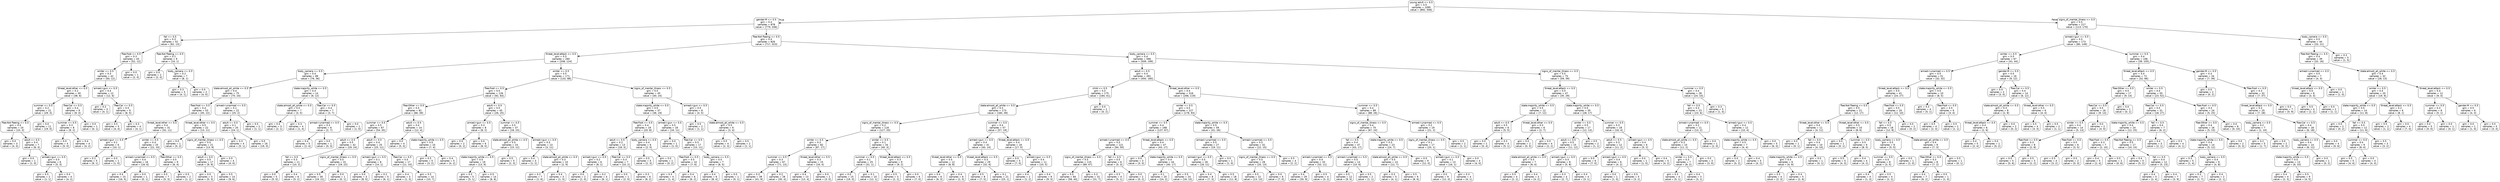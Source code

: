 digraph Tree {
node [shape=box, style="rounded", color="black", fontname=helvetica] ;
edge [fontname=helvetica] ;
0 [label="young adult <= 0.5\ngini = 0.5\nsamples = 1095\nvalue = [892, 506]"] ;
1 [label="gender:M <= 0.5\ngini = 0.4\nsamples = 878\nvalue = [779, 336]"] ;
0 -> 1 [labeldistance=2.5, labelangle=45, headlabel="True"] ;
2 [label="fall <= 0.5\ngini = 0.3\nsamples = 52\nvalue = [62, 13]"] ;
1 -> 2 ;
3 [label="flee:Foot <= 0.5\ngini = 0.3\nsamples = 43\nvalue = [52, 12]"] ;
2 -> 3 ;
4 [label="winter <= 0.5\ngini = 0.3\nsamples = 42\nvalue = [50, 12]"] ;
3 -> 4 ;
5 [label="threat_level:other <= 0.5\ngini = 0.2\nsamples = 30\nvalue = [38, 6]"] ;
4 -> 5 ;
6 [label="summer <= 0.5\ngini = 0.2\nsamples = 21\nvalue = [29, 3]"] ;
5 -> 6 ;
7 [label="flee:Not fleeing <= 0.5\ngini = 0.4\nsamples = 10\nvalue = [10, 3]"] ;
6 -> 7 ;
8 [label="gini = 0.0\nsamples = 3\nvalue = [4, 0]"] ;
7 -> 8 ;
9 [label="adult <= 0.5\ngini = 0.4\nsamples = 7\nvalue = [6, 3]"] ;
7 -> 9 ;
10 [label="gini = 0.0\nsamples = 1\nvalue = [1, 0]"] ;
9 -> 10 ;
11 [label="armed:r:gun <= 0.5\ngini = 0.5\nsamples = 6\nvalue = [5, 3]"] ;
9 -> 11 ;
12 [label="gini = 0.5\nsamples = 2\nvalue = [1, 1]"] ;
11 -> 12 ;
13 [label="gini = 0.4\nsamples = 4\nvalue = [4, 2]"] ;
11 -> 13 ;
14 [label="gini = 0.0\nsamples = 11\nvalue = [19, 0]"] ;
6 -> 14 ;
15 [label="flee:Car <= 0.5\ngini = 0.4\nsamples = 9\nvalue = [9, 3]"] ;
5 -> 15 ;
16 [label="summer <= 0.5\ngini = 0.3\nsamples = 8\nvalue = [9, 2]"] ;
15 -> 16 ;
17 [label="gini = 0.0\nsamples = 4\nvalue = [5, 0]"] ;
16 -> 17 ;
18 [label="gini = 0.4\nsamples = 4\nvalue = [4, 2]"] ;
16 -> 18 ;
19 [label="gini = 0.0\nsamples = 1\nvalue = [0, 1]"] ;
15 -> 19 ;
20 [label="armed:r:gun <= 0.5\ngini = 0.4\nsamples = 12\nvalue = [12, 6]"] ;
4 -> 20 ;
21 [label="gini = 0.3\nsamples = 3\nvalue = [4, 1]"] ;
20 -> 21 ;
22 [label="flee:Car <= 0.5\ngini = 0.5\nsamples = 9\nvalue = [8, 5]"] ;
20 -> 22 ;
23 [label="gini = 0.5\nsamples = 5\nvalue = [4, 4]"] ;
22 -> 23 ;
24 [label="gini = 0.3\nsamples = 4\nvalue = [4, 1]"] ;
22 -> 24 ;
25 [label="gini = 0.0\nsamples = 1\nvalue = [2, 0]"] ;
3 -> 25 ;
26 [label="flee:Not fleeing <= 0.5\ngini = 0.2\nsamples = 9\nvalue = [10, 1]"] ;
2 -> 26 ;
27 [label="gini = 0.0\nsamples = 2\nvalue = [2, 0]"] ;
26 -> 27 ;
28 [label="body_camera <= 0.5\ngini = 0.2\nsamples = 7\nvalue = [8, 1]"] ;
26 -> 28 ;
29 [label="gini = 0.3\nsamples = 5\nvalue = [4, 1]"] ;
28 -> 29 ;
30 [label="gini = 0.0\nsamples = 2\nvalue = [4, 0]"] ;
28 -> 30 ;
31 [label="flee:Not fleeing <= 0.5\ngini = 0.4\nsamples = 826\nvalue = [717, 323]"] ;
1 -> 31 ;
32 [label="threat_level:attack <= 0.5\ngini = 0.5\nsamples = 260\nvalue = [208, 124]"] ;
31 -> 32 ;
33 [label="body_camera <= 0.5\ngini = 0.4\nsamples = 89\nvalue = [76, 36]"] ;
32 -> 33 ;
34 [label="state:almost_all_white <= 0.5\ngini = 0.4\nsamples = 75\nvalue = [70, 24]"] ;
33 -> 34 ;
35 [label="flee:Foot <= 0.5\ngini = 0.4\nsamples = 53\nvalue = [45, 22]"] ;
34 -> 35 ;
36 [label="threat_level:other <= 0.5\ngini = 0.4\nsamples = 31\nvalue = [32, 11]"] ;
35 -> 36 ;
37 [label="armed:r:gun <= 0.5\ngini = 0.2\nsamples = 6\nvalue = [10, 1]"] ;
36 -> 37 ;
38 [label="gini = 0.2\nsamples = 5\nvalue = [9, 1]"] ;
37 -> 38 ;
39 [label="gini = 0.0\nsamples = 1\nvalue = [1, 0]"] ;
37 -> 39 ;
40 [label="winter <= 0.5\ngini = 0.4\nsamples = 25\nvalue = [22, 10]"] ;
36 -> 40 ;
41 [label="armed:r:unarmed <= 0.5\ngini = 0.4\nsamples = 16\nvalue = [16, 6]"] ;
40 -> 41 ;
42 [label="gini = 0.4\nsamples = 15\nvalue = [16, 5]"] ;
41 -> 42 ;
43 [label="gini = 0.0\nsamples = 1\nvalue = [0, 1]"] ;
41 -> 43 ;
44 [label="flee:Other <= 0.5\ngini = 0.5\nsamples = 9\nvalue = [6, 4]"] ;
40 -> 44 ;
45 [label="gini = 0.5\nsamples = 7\nvalue = [5, 3]"] ;
44 -> 45 ;
46 [label="gini = 0.5\nsamples = 2\nvalue = [1, 1]"] ;
44 -> 46 ;
47 [label="threat_level:other <= 0.5\ngini = 0.5\nsamples = 22\nvalue = [13, 11]"] ;
35 -> 47 ;
48 [label="gini = 0.0\nsamples = 1\nvalue = [0, 2]"] ;
47 -> 48 ;
49 [label="signs_of_mental_illness <= 0.5\ngini = 0.5\nsamples = 21\nvalue = [13, 9]"] ;
47 -> 49 ;
50 [label="adult <= 0.5\ngini = 0.5\nsamples = 17\nvalue = [9, 9]"] ;
49 -> 50 ;
51 [label="gini = 0.0\nsamples = 3\nvalue = [0, 3]"] ;
50 -> 51 ;
52 [label="gini = 0.5\nsamples = 14\nvalue = [9, 6]"] ;
50 -> 52 ;
53 [label="gini = 0.0\nsamples = 4\nvalue = [4, 0]"] ;
49 -> 53 ;
54 [label="armed:r:unarmed <= 0.5\ngini = 0.1\nsamples = 22\nvalue = [25, 2]"] ;
34 -> 54 ;
55 [label="adult <= 0.5\ngini = 0.1\nsamples = 20\nvalue = [24, 1]"] ;
54 -> 55 ;
56 [label="gini = 0.3\nsamples = 4\nvalue = [5, 1]"] ;
55 -> 56 ;
57 [label="gini = 0.0\nsamples = 16\nvalue = [19, 0]"] ;
55 -> 57 ;
58 [label="gini = 0.5\nsamples = 2\nvalue = [1, 1]"] ;
54 -> 58 ;
59 [label="state:majority_white <= 0.5\ngini = 0.4\nsamples = 14\nvalue = [6, 12]"] ;
33 -> 59 ;
60 [label="state:almost_all_white <= 0.5\ngini = 0.5\nsamples = 7\nvalue = [3, 5]"] ;
59 -> 60 ;
61 [label="gini = 0.4\nsamples = 3\nvalue = [2, 1]"] ;
60 -> 61 ;
62 [label="gini = 0.3\nsamples = 4\nvalue = [1, 4]"] ;
60 -> 62 ;
63 [label="flee:Car <= 0.5\ngini = 0.4\nsamples = 7\nvalue = [3, 7]"] ;
59 -> 63 ;
64 [label="armed:r:unarmed <= 0.5\ngini = 0.3\nsamples = 6\nvalue = [2, 7]"] ;
63 -> 64 ;
65 [label="gini = 0.4\nsamples = 5\nvalue = [2, 4]"] ;
64 -> 65 ;
66 [label="gini = 0.0\nsamples = 1\nvalue = [0, 3]"] ;
64 -> 66 ;
67 [label="gini = 0.0\nsamples = 1\nvalue = [1, 0]"] ;
63 -> 67 ;
68 [label="winter <= 0.5\ngini = 0.5\nsamples = 171\nvalue = [132, 88]"] ;
32 -> 68 ;
69 [label="flee:Foot <= 0.5\ngini = 0.5\nsamples = 126\nvalue = [92, 64]"] ;
68 -> 69 ;
70 [label="flee:Other <= 0.5\ngini = 0.5\nsamples = 81\nvalue = [66, 39]"] ;
69 -> 70 ;
71 [label="summer <= 0.5\ngini = 0.5\nsamples = 67\nvalue = [54, 35]"] ;
70 -> 71 ;
72 [label="adult <= 0.5\ngini = 0.5\nsamples = 42\nvalue = [29, 24]"] ;
71 -> 72 ;
73 [label="fall <= 0.5\ngini = 0.3\nsamples = 11\nvalue = [10, 2]"] ;
72 -> 73 ;
74 [label="gini = 0.0\nsamples = 5\nvalue = [5, 0]"] ;
73 -> 74 ;
75 [label="gini = 0.4\nsamples = 6\nvalue = [5, 2]"] ;
73 -> 75 ;
76 [label="signs_of_mental_illness <= 0.5\ngini = 0.5\nsamples = 31\nvalue = [19, 22]"] ;
72 -> 76 ;
77 [label="gini = 0.5\nsamples = 30\nvalue = [19, 21]"] ;
76 -> 77 ;
78 [label="gini = 0.0\nsamples = 1\nvalue = [0, 1]"] ;
76 -> 78 ;
79 [label="adult <= 0.5\ngini = 0.4\nsamples = 25\nvalue = [25, 11]"] ;
71 -> 79 ;
80 [label="armed:r:gun <= 0.5\ngini = 0.1\nsamples = 8\nvalue = [14, 1]"] ;
79 -> 80 ;
81 [label="gini = 0.0\nsamples = 3\nvalue = [8, 0]"] ;
80 -> 81 ;
82 [label="gini = 0.2\nsamples = 5\nvalue = [6, 1]"] ;
80 -> 82 ;
83 [label="flee:Car <= 0.5\ngini = 0.5\nsamples = 17\nvalue = [11, 10]"] ;
79 -> 83 ;
84 [label="gini = 0.4\nsamples = 3\nvalue = [1, 3]"] ;
83 -> 84 ;
85 [label="gini = 0.5\nsamples = 14\nvalue = [10, 7]"] ;
83 -> 85 ;
86 [label="adult <= 0.5\ngini = 0.4\nsamples = 14\nvalue = [12, 4]"] ;
70 -> 86 ;
87 [label="gini = 0.0\nsamples = 4\nvalue = [5, 0]"] ;
86 -> 87 ;
88 [label="state:majority_white <= 0.5\ngini = 0.5\nsamples = 10\nvalue = [7, 4]"] ;
86 -> 88 ;
89 [label="gini = 0.5\nsamples = 5\nvalue = [3, 2]"] ;
88 -> 89 ;
90 [label="gini = 0.4\nsamples = 5\nvalue = [4, 2]"] ;
88 -> 90 ;
91 [label="adult <= 0.5\ngini = 0.5\nsamples = 45\nvalue = [26, 25]"] ;
69 -> 91 ;
92 [label="armed:r:gun <= 0.5\ngini = 0.3\nsamples = 8\nvalue = [8, 2]"] ;
91 -> 92 ;
93 [label="gini = 0.0\nsamples = 2\nvalue = [0, 2]"] ;
92 -> 93 ;
94 [label="gini = 0.0\nsamples = 6\nvalue = [8, 0]"] ;
92 -> 94 ;
95 [label="summer <= 0.5\ngini = 0.5\nsamples = 37\nvalue = [18, 23]"] ;
91 -> 95 ;
96 [label="state:almost_all_white <= 0.5\ngini = 0.5\nsamples = 24\nvalue = [15, 12]"] ;
95 -> 96 ;
97 [label="state:majority_white <= 0.5\ngini = 0.5\nsamples = 19\nvalue = [13, 9]"] ;
96 -> 97 ;
98 [label="gini = 0.3\nsamples = 5\nvalue = [5, 1]"] ;
97 -> 98 ;
99 [label="gini = 0.5\nsamples = 14\nvalue = [8, 8]"] ;
97 -> 99 ;
100 [label="gini = 0.5\nsamples = 5\nvalue = [2, 3]"] ;
96 -> 100 ;
101 [label="armed:r:gun <= 0.5\ngini = 0.3\nsamples = 13\nvalue = [3, 11]"] ;
95 -> 101 ;
102 [label="gini = 0.4\nsamples = 3\nvalue = [1, 2]"] ;
101 -> 102 ;
103 [label="state:almost_all_white <= 0.5\ngini = 0.3\nsamples = 10\nvalue = [2, 9]"] ;
101 -> 103 ;
104 [label="gini = 0.2\nsamples = 7\nvalue = [1, 6]"] ;
103 -> 104 ;
105 [label="gini = 0.4\nsamples = 3\nvalue = [1, 3]"] ;
103 -> 105 ;
106 [label="signs_of_mental_illness <= 0.5\ngini = 0.5\nsamples = 45\nvalue = [40, 24]"] ;
68 -> 106 ;
107 [label="state:majority_white <= 0.5\ngini = 0.5\nsamples = 37\nvalue = [36, 19]"] ;
106 -> 107 ;
108 [label="flee:Foot <= 0.5\ngini = 0.4\nsamples = 19\nvalue = [20, 8]"] ;
107 -> 108 ;
109 [label="adult <= 0.5\ngini = 0.2\nsamples = 13\nvalue = [18, 3]"] ;
108 -> 109 ;
110 [label="armed:r:gun <= 0.5\ngini = 0.2\nsamples = 6\nvalue = [8, 1]"] ;
109 -> 110 ;
111 [label="gini = 0.0\nsamples = 2\nvalue = [2, 0]"] ;
110 -> 111 ;
112 [label="gini = 0.2\nsamples = 4\nvalue = [6, 1]"] ;
110 -> 112 ;
113 [label="flee:Car <= 0.5\ngini = 0.3\nsamples = 7\nvalue = [10, 2]"] ;
109 -> 113 ;
114 [label="gini = 0.0\nsamples = 1\nvalue = [2, 0]"] ;
113 -> 114 ;
115 [label="gini = 0.3\nsamples = 6\nvalue = [8, 2]"] ;
113 -> 115 ;
116 [label="body_camera <= 0.5\ngini = 0.4\nsamples = 6\nvalue = [2, 5]"] ;
108 -> 116 ;
117 [label="gini = 0.5\nsamples = 5\nvalue = [2, 3]"] ;
116 -> 117 ;
118 [label="gini = 0.0\nsamples = 1\nvalue = [0, 2]"] ;
116 -> 118 ;
119 [label="armed:r:gun <= 0.5\ngini = 0.5\nsamples = 18\nvalue = [16, 11]"] ;
107 -> 119 ;
120 [label="gini = 0.0\nsamples = 1\nvalue = [1, 0]"] ;
119 -> 120 ;
121 [label="flee:Car <= 0.5\ngini = 0.5\nsamples = 17\nvalue = [15, 11]"] ;
119 -> 121 ;
122 [label="flee:Foot <= 0.5\ngini = 0.5\nsamples = 10\nvalue = [7, 6]"] ;
121 -> 122 ;
123 [label="gini = 0.3\nsamples = 4\nvalue = [1, 4]"] ;
122 -> 123 ;
124 [label="gini = 0.4\nsamples = 6\nvalue = [6, 2]"] ;
122 -> 124 ;
125 [label="body_camera <= 0.5\ngini = 0.5\nsamples = 7\nvalue = [8, 5]"] ;
121 -> 125 ;
126 [label="gini = 0.4\nsamples = 6\nvalue = [8, 4]"] ;
125 -> 126 ;
127 [label="gini = 0.0\nsamples = 1\nvalue = [0, 1]"] ;
125 -> 127 ;
128 [label="armed:r:gun <= 0.5\ngini = 0.5\nsamples = 8\nvalue = [4, 5]"] ;
106 -> 128 ;
129 [label="gini = 0.5\nsamples = 2\nvalue = [1, 1]"] ;
128 -> 129 ;
130 [label="state:almost_all_white <= 0.5\ngini = 0.5\nsamples = 6\nvalue = [3, 4]"] ;
128 -> 130 ;
131 [label="gini = 0.5\nsamples = 4\nvalue = [2, 3]"] ;
130 -> 131 ;
132 [label="gini = 0.5\nsamples = 2\nvalue = [1, 1]"] ;
130 -> 132 ;
133 [label="body_camera <= 0.5\ngini = 0.4\nsamples = 566\nvalue = [509, 199]"] ;
31 -> 133 ;
134 [label="adult <= 0.5\ngini = 0.4\nsamples = 491\nvalue = [450, 160]"] ;
133 -> 134 ;
135 [label="child <= 0.5\ngini = 0.3\nsamples = 175\nvalue = [184, 41]"] ;
134 -> 135 ;
136 [label="state:almost_all_white <= 0.5\ngini = 0.3\nsamples = 173\nvalue = [184, 39]"] ;
135 -> 136 ;
137 [label="signs_of_mental_illness <= 0.5\ngini = 0.2\nsamples = 116\nvalue = [127, 20]"] ;
136 -> 137 ;
138 [label="winter <= 0.5\ngini = 0.3\nsamples = 82\nvalue = [87, 17]"] ;
137 -> 138 ;
139 [label="summer <= 0.5\ngini = 0.3\nsamples = 67\nvalue = [71, 13]"] ;
138 -> 139 ;
140 [label="gini = 0.3\nsamples = 39\nvalue = [41, 9]"] ;
139 -> 140 ;
141 [label="gini = 0.2\nsamples = 28\nvalue = [30, 4]"] ;
139 -> 141 ;
142 [label="threat_level:other <= 0.5\ngini = 0.3\nsamples = 15\nvalue = [16, 4]"] ;
138 -> 142 ;
143 [label="gini = 0.4\nsamples = 13\nvalue = [13, 4]"] ;
142 -> 143 ;
144 [label="gini = 0.0\nsamples = 2\nvalue = [3, 0]"] ;
142 -> 144 ;
145 [label="winter <= 0.5\ngini = 0.1\nsamples = 34\nvalue = [40, 3]"] ;
137 -> 145 ;
146 [label="summer <= 0.5\ngini = 0.1\nsamples = 25\nvalue = [31, 1]"] ;
145 -> 146 ;
147 [label="gini = 0.0\nsamples = 15\nvalue = [19, 0]"] ;
146 -> 147 ;
148 [label="gini = 0.1\nsamples = 10\nvalue = [12, 1]"] ;
146 -> 148 ;
149 [label="threat_level:attack <= 0.5\ngini = 0.3\nsamples = 9\nvalue = [9, 2]"] ;
145 -> 149 ;
150 [label="gini = 0.5\nsamples = 3\nvalue = [2, 2]"] ;
149 -> 150 ;
151 [label="gini = 0.0\nsamples = 6\nvalue = [7, 0]"] ;
149 -> 151 ;
152 [label="summer <= 0.5\ngini = 0.4\nsamples = 57\nvalue = [57, 19]"] ;
136 -> 152 ;
153 [label="armed:r:gun <= 0.5\ngini = 0.4\nsamples = 41\nvalue = [40, 14]"] ;
152 -> 153 ;
154 [label="threat_level:other <= 0.5\ngini = 0.5\nsamples = 12\nvalue = [8, 8]"] ;
153 -> 154 ;
155 [label="gini = 0.4\nsamples = 6\nvalue = [6, 3]"] ;
154 -> 155 ;
156 [label="gini = 0.4\nsamples = 6\nvalue = [2, 5]"] ;
154 -> 156 ;
157 [label="threat_level:attack <= 0.5\ngini = 0.3\nsamples = 29\nvalue = [32, 6]"] ;
153 -> 157 ;
158 [label="gini = 0.5\nsamples = 8\nvalue = [7, 5]"] ;
157 -> 158 ;
159 [label="gini = 0.1\nsamples = 21\nvalue = [25, 1]"] ;
157 -> 159 ;
160 [label="threat_level:attack <= 0.5\ngini = 0.4\nsamples = 16\nvalue = [17, 5]"] ;
152 -> 160 ;
161 [label="gini = 0.0\nsamples = 5\nvalue = [7, 0]"] ;
160 -> 161 ;
162 [label="armed:r:gun <= 0.5\ngini = 0.4\nsamples = 11\nvalue = [10, 5]"] ;
160 -> 162 ;
163 [label="gini = 0.4\nsamples = 2\nvalue = [1, 2]"] ;
162 -> 163 ;
164 [label="gini = 0.4\nsamples = 9\nvalue = [9, 3]"] ;
162 -> 164 ;
165 [label="gini = 0.0\nsamples = 2\nvalue = [0, 2]"] ;
135 -> 165 ;
166 [label="threat_level:other <= 0.5\ngini = 0.4\nsamples = 316\nvalue = [266, 119]"] ;
134 -> 166 ;
167 [label="winter <= 0.5\ngini = 0.5\nsamples = 227\nvalue = [178, 93]"] ;
166 -> 167 ;
168 [label="summer <= 0.5\ngini = 0.4\nsamples = 168\nvalue = [137, 67]"] ;
167 -> 168 ;
169 [label="armed:r:unarmed <= 0.5\ngini = 0.5\nsamples = 121\nvalue = [94, 50]"] ;
168 -> 169 ;
170 [label="signs_of_mental_illness <= 0.5\ngini = 0.5\nsamples = 115\nvalue = [89, 47]"] ;
169 -> 170 ;
171 [label="gini = 0.5\nsamples = 84\nvalue = [58, 40]"] ;
170 -> 171 ;
172 [label="gini = 0.3\nsamples = 31\nvalue = [31, 7]"] ;
170 -> 172 ;
173 [label="fall <= 0.5\ngini = 0.5\nsamples = 6\nvalue = [5, 3]"] ;
169 -> 173 ;
174 [label="gini = 0.3\nsamples = 4\nvalue = [5, 1]"] ;
173 -> 174 ;
175 [label="gini = 0.0\nsamples = 2\nvalue = [0, 2]"] ;
173 -> 175 ;
176 [label="threat_level:attack <= 0.5\ngini = 0.4\nsamples = 47\nvalue = [43, 17]"] ;
168 -> 176 ;
177 [label="gini = 0.0\nsamples = 3\nvalue = [3, 0]"] ;
176 -> 177 ;
178 [label="state:majority_white <= 0.5\ngini = 0.4\nsamples = 44\nvalue = [40, 17]"] ;
176 -> 178 ;
179 [label="gini = 0.1\nsamples = 20\nvalue = [24, 2]"] ;
178 -> 179 ;
180 [label="gini = 0.5\nsamples = 24\nvalue = [16, 15]"] ;
178 -> 180 ;
181 [label="state:majority_white <= 0.5\ngini = 0.5\nsamples = 59\nvalue = [41, 26]"] ;
167 -> 181 ;
182 [label="armed:r:unarmed <= 0.5\ngini = 0.5\nsamples = 27\nvalue = [19, 11]"] ;
181 -> 182 ;
183 [label="armed:r:gun <= 0.5\ngini = 0.5\nsamples = 26\nvalue = [18, 11]"] ;
182 -> 183 ;
184 [label="gini = 0.4\nsamples = 8\nvalue = [7, 3]"] ;
183 -> 184 ;
185 [label="gini = 0.5\nsamples = 18\nvalue = [11, 8]"] ;
183 -> 185 ;
186 [label="gini = 0.0\nsamples = 1\nvalue = [1, 0]"] ;
182 -> 186 ;
187 [label="armed:r:unarmed <= 0.5\ngini = 0.5\nsamples = 32\nvalue = [22, 15]"] ;
181 -> 187 ;
188 [label="signs_of_mental_illness <= 0.5\ngini = 0.5\nsamples = 28\nvalue = [20, 13]"] ;
187 -> 188 ;
189 [label="gini = 0.5\nsamples = 22\nvalue = [13, 13]"] ;
188 -> 189 ;
190 [label="gini = 0.0\nsamples = 6\nvalue = [7, 0]"] ;
188 -> 190 ;
191 [label="gini = 0.5\nsamples = 4\nvalue = [2, 2]"] ;
187 -> 191 ;
192 [label="summer <= 0.5\ngini = 0.4\nsamples = 89\nvalue = [88, 26]"] ;
166 -> 192 ;
193 [label="signs_of_mental_illness <= 0.5\ngini = 0.4\nsamples = 70\nvalue = [67, 24]"] ;
192 -> 193 ;
194 [label="fall <= 0.5\ngini = 0.4\nsamples = 47\nvalue = [43, 17]"] ;
193 -> 194 ;
195 [label="armed:r:unarmed <= 0.5\ngini = 0.4\nsamples = 33\nvalue = [33, 11]"] ;
194 -> 195 ;
196 [label="gini = 0.4\nsamples = 29\nvalue = [30, 9]"] ;
195 -> 196 ;
197 [label="gini = 0.5\nsamples = 4\nvalue = [3, 2]"] ;
195 -> 197 ;
198 [label="armed:r:unarmed <= 0.5\ngini = 0.5\nsamples = 14\nvalue = [10, 6]"] ;
194 -> 198 ;
199 [label="gini = 0.5\nsamples = 12\nvalue = [9, 5]"] ;
198 -> 199 ;
200 [label="gini = 0.5\nsamples = 2\nvalue = [1, 1]"] ;
198 -> 200 ;
201 [label="state:majority_white <= 0.5\ngini = 0.3\nsamples = 23\nvalue = [24, 7]"] ;
193 -> 201 ;
202 [label="state:almost_all_white <= 0.5\ngini = 0.5\nsamples = 14\nvalue = [12, 7]"] ;
201 -> 202 ;
203 [label="gini = 0.3\nsamples = 5\nvalue = [4, 1]"] ;
202 -> 203 ;
204 [label="gini = 0.5\nsamples = 9\nvalue = [8, 6]"] ;
202 -> 204 ;
205 [label="gini = 0.0\nsamples = 9\nvalue = [12, 0]"] ;
201 -> 205 ;
206 [label="armed:r:unarmed <= 0.5\ngini = 0.2\nsamples = 19\nvalue = [21, 2]"] ;
192 -> 206 ;
207 [label="signs_of_mental_illness <= 0.5\ngini = 0.1\nsamples = 17\nvalue = [20, 1]"] ;
206 -> 207 ;
208 [label="armed:r:gun <= 0.5\ngini = 0.1\nsamples = 13\nvalue = [16, 1]"] ;
207 -> 208 ;
209 [label="gini = 0.0\nsamples = 9\nvalue = [12, 0]"] ;
208 -> 209 ;
210 [label="gini = 0.3\nsamples = 4\nvalue = [4, 1]"] ;
208 -> 210 ;
211 [label="gini = 0.0\nsamples = 4\nvalue = [4, 0]"] ;
207 -> 211 ;
212 [label="gini = 0.5\nsamples = 2\nvalue = [1, 1]"] ;
206 -> 212 ;
213 [label="signs_of_mental_illness <= 0.5\ngini = 0.5\nsamples = 75\nvalue = [59, 39]"] ;
133 -> 213 ;
214 [label="threat_level:attack <= 0.5\ngini = 0.5\nsamples = 47\nvalue = [35, 29]"] ;
213 -> 214 ;
215 [label="state:majority_white <= 0.5\ngini = 0.5\nsamples = 12\nvalue = [7, 12]"] ;
214 -> 215 ;
216 [label="adult <= 0.5\ngini = 0.5\nsamples = 6\nvalue = [5, 5]"] ;
215 -> 216 ;
217 [label="gini = 0.0\nsamples = 2\nvalue = [0, 4]"] ;
216 -> 217 ;
218 [label="gini = 0.3\nsamples = 4\nvalue = [5, 1]"] ;
216 -> 218 ;
219 [label="threat_level:other <= 0.5\ngini = 0.3\nsamples = 6\nvalue = [2, 7]"] ;
215 -> 219 ;
220 [label="gini = 0.0\nsamples = 2\nvalue = [0, 5]"] ;
219 -> 220 ;
221 [label="gini = 0.5\nsamples = 4\nvalue = [2, 2]"] ;
219 -> 221 ;
222 [label="state:majority_white <= 0.5\ngini = 0.5\nsamples = 35\nvalue = [28, 17]"] ;
214 -> 222 ;
223 [label="winter <= 0.5\ngini = 0.5\nsamples = 17\nvalue = [12, 13]"] ;
222 -> 223 ;
224 [label="adult <= 0.5\ngini = 0.5\nsamples = 15\nvalue = [11, 12]"] ;
223 -> 224 ;
225 [label="state:almost_all_white <= 0.5\ngini = 0.5\nsamples = 7\nvalue = [6, 4]"] ;
224 -> 225 ;
226 [label="gini = 0.5\nsamples = 4\nvalue = [2, 2]"] ;
225 -> 226 ;
227 [label="gini = 0.4\nsamples = 3\nvalue = [4, 2]"] ;
225 -> 227 ;
228 [label="armed:r:gun <= 0.5\ngini = 0.5\nsamples = 8\nvalue = [5, 8]"] ;
224 -> 228 ;
229 [label="gini = 0.3\nsamples = 4\nvalue = [2, 7]"] ;
228 -> 229 ;
230 [label="gini = 0.4\nsamples = 4\nvalue = [3, 1]"] ;
228 -> 230 ;
231 [label="gini = 0.5\nsamples = 2\nvalue = [1, 1]"] ;
223 -> 231 ;
232 [label="summer <= 0.5\ngini = 0.3\nsamples = 18\nvalue = [16, 4]"] ;
222 -> 232 ;
233 [label="adult <= 0.5\ngini = 0.3\nsamples = 12\nvalue = [11, 2]"] ;
232 -> 233 ;
234 [label="gini = 0.0\nsamples = 6\nvalue = [7, 0]"] ;
233 -> 234 ;
235 [label="armed:r:gun <= 0.5\ngini = 0.4\nsamples = 6\nvalue = [4, 2]"] ;
233 -> 235 ;
236 [label="gini = 0.0\nsamples = 1\nvalue = [1, 0]"] ;
235 -> 236 ;
237 [label="gini = 0.5\nsamples = 5\nvalue = [3, 2]"] ;
235 -> 237 ;
238 [label="armed:r:gun <= 0.5\ngini = 0.4\nsamples = 6\nvalue = [5, 2]"] ;
232 -> 238 ;
239 [label="gini = 0.0\nsamples = 1\nvalue = [1, 0]"] ;
238 -> 239 ;
240 [label="gini = 0.4\nsamples = 5\nvalue = [4, 2]"] ;
238 -> 240 ;
241 [label="summer <= 0.5\ngini = 0.4\nsamples = 28\nvalue = [24, 10]"] ;
213 -> 241 ;
242 [label="fall <= 0.5\ngini = 0.3\nsamples = 23\nvalue = [23, 6]"] ;
241 -> 242 ;
243 [label="armed:r:unarmed <= 0.5\ngini = 0.2\nsamples = 11\nvalue = [13, 2]"] ;
242 -> 243 ;
244 [label="state:almost_all_white <= 0.5\ngini = 0.3\nsamples = 10\nvalue = [11, 2]"] ;
243 -> 244 ;
245 [label="winter <= 0.5\ngini = 0.3\nsamples = 7\nvalue = [8, 2]"] ;
244 -> 245 ;
246 [label="gini = 0.3\nsamples = 4\nvalue = [5, 1]"] ;
245 -> 246 ;
247 [label="gini = 0.4\nsamples = 3\nvalue = [3, 1]"] ;
245 -> 247 ;
248 [label="gini = 0.0\nsamples = 3\nvalue = [3, 0]"] ;
244 -> 248 ;
249 [label="gini = 0.0\nsamples = 1\nvalue = [2, 0]"] ;
243 -> 249 ;
250 [label="armed:r:gun <= 0.5\ngini = 0.4\nsamples = 12\nvalue = [10, 4]"] ;
242 -> 250 ;
251 [label="state:majority_white <= 0.5\ngini = 0.5\nsamples = 7\nvalue = [4, 4]"] ;
250 -> 251 ;
252 [label="gini = 0.0\nsamples = 2\nvalue = [0, 2]"] ;
251 -> 252 ;
253 [label="gini = 0.4\nsamples = 5\nvalue = [4, 2]"] ;
251 -> 253 ;
254 [label="gini = 0.0\nsamples = 5\nvalue = [6, 0]"] ;
250 -> 254 ;
255 [label="gini = 0.3\nsamples = 5\nvalue = [1, 4]"] ;
241 -> 255 ;
256 [label="signs_of_mental_illness <= 0.5\ngini = 0.5\nsamples = 217\nvalue = [113, 170]"] ;
0 -> 256 [labeldistance=2.5, labelangle=-45, headlabel="False"] ;
257 [label="armed:r:gun <= 0.5\ngini = 0.5\nsamples = 173\nvalue = [80, 149]"] ;
256 -> 257 ;
258 [label="winter <= 0.5\ngini = 0.5\nsamples = 67\nvalue = [41, 44]"] ;
257 -> 258 ;
259 [label="armed:r:unarmed <= 0.5\ngini = 0.5\nsamples = 51\nvalue = [32, 32]"] ;
258 -> 259 ;
260 [label="threat_level:attack <= 0.5\ngini = 0.5\nsamples = 41\nvalue = [24, 27]"] ;
259 -> 260 ;
261 [label="flee:Not fleeing <= 0.5\ngini = 0.5\nsamples = 21\nvalue = [12, 17]"] ;
260 -> 261 ;
262 [label="threat_level:other <= 0.5\ngini = 0.4\nsamples = 11\nvalue = [4, 11]"] ;
261 -> 262 ;
263 [label="gini = 0.0\nsamples = 1\nvalue = [0, 1]"] ;
262 -> 263 ;
264 [label="fall <= 0.5\ngini = 0.4\nsamples = 10\nvalue = [4, 10]"] ;
262 -> 264 ;
265 [label="state:majority_white <= 0.5\ngini = 0.4\nsamples = 9\nvalue = [4, 9]"] ;
264 -> 265 ;
266 [label="gini = 0.5\nsamples = 4\nvalue = [2, 3]"] ;
265 -> 266 ;
267 [label="gini = 0.4\nsamples = 5\nvalue = [2, 6]"] ;
265 -> 267 ;
268 [label="gini = 0.0\nsamples = 1\nvalue = [0, 1]"] ;
264 -> 268 ;
269 [label="threat_level:other <= 0.5\ngini = 0.5\nsamples = 10\nvalue = [8, 6]"] ;
261 -> 269 ;
270 [label="gini = 0.0\nsamples = 1\nvalue = [0, 1]"] ;
269 -> 270 ;
271 [label="summer <= 0.5\ngini = 0.5\nsamples = 9\nvalue = [8, 5]"] ;
269 -> 271 ;
272 [label="gini = 0.5\nsamples = 5\nvalue = [4, 3]"] ;
271 -> 272 ;
273 [label="gini = 0.4\nsamples = 4\nvalue = [4, 2]"] ;
271 -> 273 ;
274 [label="flee:Foot <= 0.5\ngini = 0.5\nsamples = 20\nvalue = [12, 10]"] ;
260 -> 274 ;
275 [label="fall <= 0.5\ngini = 0.5\nsamples = 18\nvalue = [12, 8]"] ;
274 -> 275 ;
276 [label="body_camera <= 0.5\ngini = 0.5\nsamples = 9\nvalue = [5, 5]"] ;
275 -> 276 ;
277 [label="summer <= 0.5\ngini = 0.5\nsamples = 8\nvalue = [3, 5]"] ;
276 -> 277 ;
278 [label="gini = 0.4\nsamples = 4\nvalue = [1, 3]"] ;
277 -> 278 ;
279 [label="gini = 0.5\nsamples = 4\nvalue = [2, 2]"] ;
277 -> 279 ;
280 [label="gini = 0.0\nsamples = 1\nvalue = [2, 0]"] ;
276 -> 280 ;
281 [label="state:almost_all_white <= 0.5\ngini = 0.4\nsamples = 9\nvalue = [7, 3]"] ;
275 -> 281 ;
282 [label="flee:Other <= 0.5\ngini = 0.3\nsamples = 8\nvalue = [7, 2]"] ;
281 -> 282 ;
283 [label="gini = 0.4\nsamples = 7\nvalue = [6, 2]"] ;
282 -> 283 ;
284 [label="gini = 0.0\nsamples = 1\nvalue = [1, 0]"] ;
282 -> 284 ;
285 [label="gini = 0.0\nsamples = 1\nvalue = [0, 1]"] ;
281 -> 285 ;
286 [label="gini = 0.0\nsamples = 2\nvalue = [0, 2]"] ;
274 -> 286 ;
287 [label="state:majority_white <= 0.5\ngini = 0.5\nsamples = 10\nvalue = [8, 5]"] ;
259 -> 287 ;
288 [label="gini = 0.3\nsamples = 4\nvalue = [5, 1]"] ;
287 -> 288 ;
289 [label="flee:Foot <= 0.5\ngini = 0.5\nsamples = 6\nvalue = [3, 4]"] ;
287 -> 289 ;
290 [label="gini = 0.5\nsamples = 4\nvalue = [2, 3]"] ;
289 -> 290 ;
291 [label="gini = 0.5\nsamples = 2\nvalue = [1, 1]"] ;
289 -> 291 ;
292 [label="gender:M <= 0.5\ngini = 0.5\nsamples = 16\nvalue = [9, 12]"] ;
258 -> 292 ;
293 [label="gini = 0.0\nsamples = 2\nvalue = [3, 0]"] ;
292 -> 293 ;
294 [label="flee:Car <= 0.5\ngini = 0.4\nsamples = 14\nvalue = [6, 12]"] ;
292 -> 294 ;
295 [label="state:almost_all_white <= 0.5\ngini = 0.3\nsamples = 8\nvalue = [2, 8]"] ;
294 -> 295 ;
296 [label="threat_level:attack <= 0.5\ngini = 0.4\nsamples = 6\nvalue = [2, 6]"] ;
295 -> 296 ;
297 [label="gini = 0.4\nsamples = 5\nvalue = [2, 4]"] ;
296 -> 297 ;
298 [label="gini = 0.0\nsamples = 1\nvalue = [0, 2]"] ;
296 -> 298 ;
299 [label="gini = 0.0\nsamples = 2\nvalue = [0, 2]"] ;
295 -> 299 ;
300 [label="threat_level:other <= 0.5\ngini = 0.5\nsamples = 6\nvalue = [4, 4]"] ;
294 -> 300 ;
301 [label="gini = 0.5\nsamples = 4\nvalue = [3, 3]"] ;
300 -> 301 ;
302 [label="gini = 0.5\nsamples = 2\nvalue = [1, 1]"] ;
300 -> 302 ;
303 [label="summer <= 0.5\ngini = 0.4\nsamples = 106\nvalue = [39, 105]"] ;
257 -> 303 ;
304 [label="threat_level:attack <= 0.5\ngini = 0.4\nsamples = 72\nvalue = [32, 66]"] ;
303 -> 304 ;
305 [label="flee:Other <= 0.5\ngini = 0.5\nsamples = 17\nvalue = [9, 14]"] ;
304 -> 305 ;
306 [label="flee:Car <= 0.5\ngini = 0.5\nsamples = 16\nvalue = [9, 13]"] ;
305 -> 306 ;
307 [label="winter <= 0.5\ngini = 0.4\nsamples = 14\nvalue = [5, 13]"] ;
306 -> 307 ;
308 [label="flee:Foot <= 0.5\ngini = 0.3\nsamples = 8\nvalue = [2, 8]"] ;
307 -> 308 ;
309 [label="gini = 0.0\nsamples = 5\nvalue = [0, 6]"] ;
308 -> 309 ;
310 [label="gini = 0.5\nsamples = 3\nvalue = [2, 2]"] ;
308 -> 310 ;
311 [label="flee:Foot <= 0.5\ngini = 0.5\nsamples = 6\nvalue = [3, 5]"] ;
307 -> 311 ;
312 [label="gini = 0.5\nsamples = 4\nvalue = [3, 2]"] ;
311 -> 312 ;
313 [label="gini = 0.0\nsamples = 2\nvalue = [0, 3]"] ;
311 -> 313 ;
314 [label="gini = 0.0\nsamples = 2\nvalue = [4, 0]"] ;
306 -> 314 ;
315 [label="gini = 0.0\nsamples = 1\nvalue = [0, 1]"] ;
305 -> 315 ;
316 [label="winter <= 0.5\ngini = 0.4\nsamples = 55\nvalue = [23, 52]"] ;
304 -> 316 ;
317 [label="flee:Car <= 0.5\ngini = 0.5\nsamples = 31\nvalue = [18, 27]"] ;
316 -> 317 ;
318 [label="state:majority_white <= 0.5\ngini = 0.4\nsamples = 24\nvalue = [12, 25]"] ;
317 -> 318 ;
319 [label="flee:Foot <= 0.5\ngini = 0.3\nsamples = 7\nvalue = [2, 10]"] ;
318 -> 319 ;
320 [label="gini = 0.4\nsamples = 5\nvalue = [2, 4]"] ;
319 -> 320 ;
321 [label="gini = 0.0\nsamples = 2\nvalue = [0, 6]"] ;
319 -> 321 ;
322 [label="flee:Not fleeing <= 0.5\ngini = 0.5\nsamples = 17\nvalue = [10, 15]"] ;
318 -> 322 ;
323 [label="gini = 0.4\nsamples = 5\nvalue = [5, 2]"] ;
322 -> 323 ;
324 [label="fall <= 0.5\ngini = 0.4\nsamples = 12\nvalue = [5, 13]"] ;
322 -> 324 ;
325 [label="gini = 0.4\nsamples = 5\nvalue = [2, 4]"] ;
324 -> 325 ;
326 [label="gini = 0.4\nsamples = 7\nvalue = [3, 9]"] ;
324 -> 326 ;
327 [label="fall <= 0.5\ngini = 0.4\nsamples = 7\nvalue = [6, 2]"] ;
317 -> 327 ;
328 [label="gini = 0.4\nsamples = 3\nvalue = [2, 1]"] ;
327 -> 328 ;
329 [label="gini = 0.3\nsamples = 4\nvalue = [4, 1]"] ;
327 -> 329 ;
330 [label="flee:Foot <= 0.5\ngini = 0.3\nsamples = 24\nvalue = [5, 25]"] ;
316 -> 330 ;
331 [label="flee:Other <= 0.5\ngini = 0.4\nsamples = 16\nvalue = [5, 15]"] ;
330 -> 331 ;
332 [label="state:majority_white <= 0.5\ngini = 0.4\nsamples = 14\nvalue = [5, 12]"] ;
331 -> 332 ;
333 [label="gini = 0.3\nsamples = 5\nvalue = [1, 4]"] ;
332 -> 333 ;
334 [label="body_camera <= 0.5\ngini = 0.4\nsamples = 9\nvalue = [4, 8]"] ;
332 -> 334 ;
335 [label="gini = 0.3\nsamples = 7\nvalue = [2, 7]"] ;
334 -> 335 ;
336 [label="gini = 0.4\nsamples = 2\nvalue = [2, 1]"] ;
334 -> 336 ;
337 [label="gini = 0.0\nsamples = 2\nvalue = [0, 3]"] ;
331 -> 337 ;
338 [label="gini = 0.0\nsamples = 8\nvalue = [0, 10]"] ;
330 -> 338 ;
339 [label="gender:M <= 0.5\ngini = 0.3\nsamples = 34\nvalue = [7, 39]"] ;
303 -> 339 ;
340 [label="gini = 0.0\nsamples = 2\nvalue = [0, 2]"] ;
339 -> 340 ;
341 [label="flee:Foot <= 0.5\ngini = 0.3\nsamples = 32\nvalue = [7, 37]"] ;
339 -> 341 ;
342 [label="threat_level:attack <= 0.5\ngini = 0.3\nsamples = 25\nvalue = [7, 28]"] ;
341 -> 342 ;
343 [label="body_camera <= 0.5\ngini = 0.2\nsamples = 7\nvalue = [1, 10]"] ;
342 -> 343 ;
344 [label="gini = 0.2\nsamples = 5\nvalue = [1, 7]"] ;
343 -> 344 ;
345 [label="gini = 0.0\nsamples = 2\nvalue = [0, 3]"] ;
343 -> 345 ;
346 [label="flee:Car <= 0.5\ngini = 0.4\nsamples = 18\nvalue = [6, 18]"] ;
342 -> 346 ;
347 [label="body_camera <= 0.5\ngini = 0.4\nsamples = 14\nvalue = [6, 12]"] ;
346 -> 347 ;
348 [label="state:majority_white <= 0.5\ngini = 0.5\nsamples = 13\nvalue = [6, 10]"] ;
347 -> 348 ;
349 [label="gini = 0.4\nsamples = 4\nvalue = [2, 5]"] ;
348 -> 349 ;
350 [label="gini = 0.5\nsamples = 9\nvalue = [4, 5]"] ;
348 -> 350 ;
351 [label="gini = 0.0\nsamples = 1\nvalue = [0, 2]"] ;
347 -> 351 ;
352 [label="gini = 0.0\nsamples = 4\nvalue = [0, 6]"] ;
346 -> 352 ;
353 [label="gini = 0.0\nsamples = 7\nvalue = [0, 9]"] ;
341 -> 353 ;
354 [label="body_camera <= 0.5\ngini = 0.5\nsamples = 44\nvalue = [33, 21]"] ;
256 -> 354 ;
355 [label="flee:Not fleeing <= 0.5\ngini = 0.4\nsamples = 39\nvalue = [32, 16]"] ;
354 -> 355 ;
356 [label="armed:r:unarmed <= 0.5\ngini = 0.5\nsamples = 7\nvalue = [4, 3]"] ;
355 -> 356 ;
357 [label="threat_level:attack <= 0.5\ngini = 0.5\nsamples = 6\nvalue = [3, 3]"] ;
356 -> 357 ;
358 [label="gini = 0.5\nsamples = 4\nvalue = [2, 2]"] ;
357 -> 358 ;
359 [label="gini = 0.5\nsamples = 2\nvalue = [1, 1]"] ;
357 -> 359 ;
360 [label="gini = 0.0\nsamples = 1\nvalue = [1, 0]"] ;
356 -> 360 ;
361 [label="state:almost_all_white <= 0.5\ngini = 0.4\nsamples = 32\nvalue = [28, 13]"] ;
355 -> 361 ;
362 [label="winter <= 0.5\ngini = 0.4\nsamples = 20\nvalue = [19, 9]"] ;
361 -> 362 ;
363 [label="state:majority_white <= 0.5\ngini = 0.5\nsamples = 14\nvalue = [11, 8]"] ;
362 -> 363 ;
364 [label="gini = 0.0\nsamples = 2\nvalue = [0, 2]"] ;
363 -> 364 ;
365 [label="fall <= 0.5\ngini = 0.5\nsamples = 12\nvalue = [11, 6]"] ;
363 -> 365 ;
366 [label="summer <= 0.5\ngini = 0.4\nsamples = 9\nvalue = [8, 4]"] ;
365 -> 366 ;
367 [label="gini = 0.5\nsamples = 5\nvalue = [4, 4]"] ;
366 -> 367 ;
368 [label="gini = 0.0\nsamples = 4\nvalue = [4, 0]"] ;
366 -> 368 ;
369 [label="gini = 0.5\nsamples = 3\nvalue = [3, 2]"] ;
365 -> 369 ;
370 [label="threat_level:attack <= 0.5\ngini = 0.2\nsamples = 6\nvalue = [8, 1]"] ;
362 -> 370 ;
371 [label="gini = 0.5\nsamples = 2\nvalue = [1, 1]"] ;
370 -> 371 ;
372 [label="gini = 0.0\nsamples = 4\nvalue = [7, 0]"] ;
370 -> 372 ;
373 [label="threat_level:attack <= 0.5\ngini = 0.4\nsamples = 12\nvalue = [9, 4]"] ;
361 -> 373 ;
374 [label="summer <= 0.5\ngini = 0.3\nsamples = 6\nvalue = [5, 1]"] ;
373 -> 374 ;
375 [label="gini = 0.0\nsamples = 5\nvalue = [5, 0]"] ;
374 -> 375 ;
376 [label="gini = 0.0\nsamples = 1\nvalue = [0, 1]"] ;
374 -> 376 ;
377 [label="gender:M <= 0.5\ngini = 0.5\nsamples = 6\nvalue = [4, 3]"] ;
373 -> 377 ;
378 [label="gini = 0.0\nsamples = 1\nvalue = [1, 0]"] ;
377 -> 378 ;
379 [label="gini = 0.5\nsamples = 5\nvalue = [3, 3]"] ;
377 -> 379 ;
380 [label="gini = 0.3\nsamples = 5\nvalue = [1, 5]"] ;
354 -> 380 ;
}